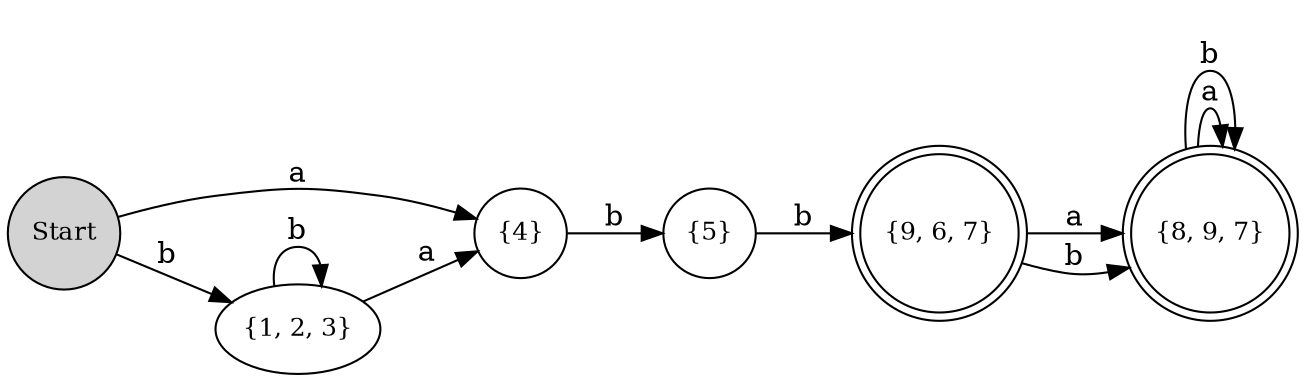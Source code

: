 digraph G {
	graph [bb="0,0,165.35,344.62",
		rankdir=LR
	];
	node [label="\N"];
	Start	[fontsize=12,
		height=0.61168,
		pos="22.02,32.136",
		shape=circle,
		style=filled,
		width=0.61168];
	"{4}"	[fontsize=12,
		height=0.6,
		pos="66.882,90.066",
		width=0.6];
	Start -> "{4}"	[label=a,
		lp="38.192,65.143",
		pos="e,53.57,72.877 35.724,49.832 39.178,54.293 42.96,59.176 46.661,63.955"];
	"{1, 2, 3}"	[fontsize=12,
		height=0.6,
		pos="92.849,21.6",
		width=0.93979];
	Start -> "{1, 2, 3}"	[label=b,
		lp="49.515,36.798",
		pos="e,59.398,26.576 44.043,28.86 45.413,28.657 46.815,28.448 48.238,28.236"];
	"{5}"	[fontsize=12,
		height=0.6,
		pos="78.637,162.64",
		width=0.6];
	"{4}" -> "{5}"	[label=b,
		lp="68.473,128.98",
		pos="e,75.113,140.88 70.409,111.84 71.315,117.44 72.311,123.59 73.288,129.61"];
	"{1, 2, 3}" -> "{4}"	[label=a,
		lp="78.763,59.079",
		pos="e,74.684,69.495 84.775,42.888 82.865,47.922 80.79,53.395 78.751,58.77"];
	"{1, 2, 3}" -> "{1, 2, 3}"	[label=b,
		lp="148.06,21.6",
		pos="e,125.5,14.85 125.5,28.35 136.18,28.315 144.68,26.065 144.68,21.6 144.68,18.879 141.52,16.981 136.64,15.905"];
	"{9, 6, 7}"	[fontsize=12,
		height=1.0509,
		pos="87.777,234.54",
		shape=doublecircle,
		width=1.0509];
	"{5}" -> "{9, 6, 7}"	[label=b,
		lp="78.076,193.02",
		pos="e,82.97,196.72 81.379,184.21 81.427,184.58 81.474,184.96 81.522,185.34"];
	"{8, 9, 7}"	[fontsize=12,
		height=1.0509,
		pos="84.769,306.79",
		shape=doublecircle,
		width=1.0509];
	"{9, 6, 7}" -> "{8, 9, 7}"	[label=a,
		lp="76.476,263.51",
		pos="e,79.466,272.07 79.48,271.65 79.478,271.72 79.475,271.79 79.473,271.86"];
	"{9, 6, 7}" -> "{8, 9, 7}"	[label=b,
		lp="89.581,280.57",
		pos="e,92.941,272.63 92.961,272.21 92.958,272.28 92.954,272.35 92.951,272.42"];
	"{8, 9, 7}" -> "{8, 9, 7}"	[label=a,
		lp="143.6,306.79",
		pos="e,122.87,303.44 122.87,310.13 132.96,309.94 140.6,308.83 140.6,306.79 140.6,305.64 138.18,304.79 134.27,304.22"];
	"{8, 9, 7}" -> "{8, 9, 7}"	[label=b,
		lp="161.98,306.79",
		pos="e,122.38,300.26 122.38,313.32 141.48,314.27 158.6,312.1 158.6,306.79 158.6,302.56 147.73,300.32 133.65,300.06"];
}
